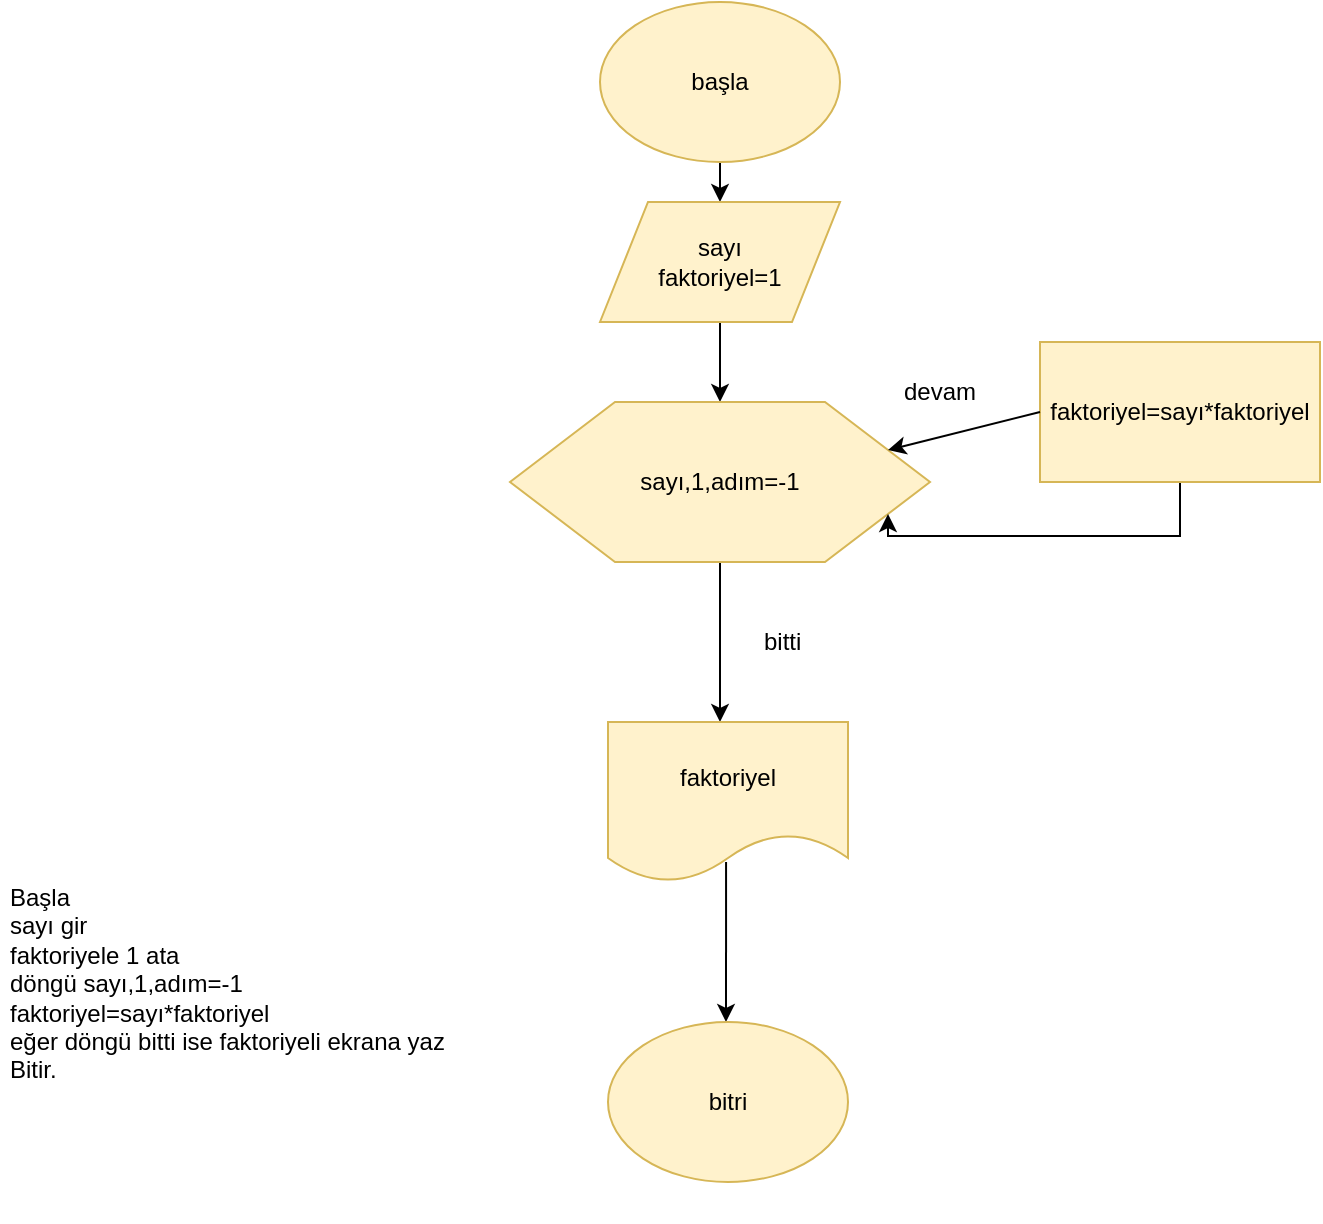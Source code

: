 <mxfile version="12.1.2" type="github" pages="1"><diagram id="Ynpd0vGwh15GpYwBeCQS" name="Page-1"><mxGraphModel dx="854" dy="436" grid="1" gridSize="10" guides="1" tooltips="1" connect="1" arrows="1" fold="1" page="1" pageScale="1" pageWidth="827" pageHeight="1169" math="0" shadow="0"><root><mxCell id="0"/><mxCell id="1" parent="0"/><mxCell id="S_hXR9lK0VCtAMCaYv3l-1" value="&lt;h1&gt;&lt;br&gt;&lt;/h1&gt;&lt;div&gt;Başla&lt;/div&gt;&lt;div&gt;sayı gir&lt;/div&gt;&lt;div&gt;faktoriyele 1 ata&lt;/div&gt;&lt;div&gt;döngü sayı,1,adım=-1&lt;/div&gt;&lt;div&gt;faktoriyel=sayı*faktoriyel&lt;/div&gt;&lt;div&gt;eğer döngü bitti ise faktoriyeli ekrana yaz&lt;/div&gt;&lt;div&gt;Bitir.&lt;/div&gt;&lt;div&gt;&lt;br&gt;&lt;/div&gt;&lt;div&gt;&lt;br&gt;&lt;/div&gt;" style="text;html=1;strokeColor=none;fillColor=none;spacing=5;spacingTop=-20;whiteSpace=wrap;overflow=hidden;rounded=0;" parent="1" vertex="1"><mxGeometry x="70" y="440" width="260" height="220" as="geometry"/></mxCell><mxCell id="S_hXR9lK0VCtAMCaYv3l-4" style="edgeStyle=orthogonalEdgeStyle;rounded=0;orthogonalLoop=1;jettySize=auto;html=1;exitX=0.5;exitY=1;exitDx=0;exitDy=0;entryX=0.5;entryY=0;entryDx=0;entryDy=0;" parent="1" source="S_hXR9lK0VCtAMCaYv3l-2" target="S_hXR9lK0VCtAMCaYv3l-3" edge="1"><mxGeometry relative="1" as="geometry"/></mxCell><mxCell id="S_hXR9lK0VCtAMCaYv3l-2" value="başla" style="ellipse;whiteSpace=wrap;html=1;fillColor=#fff2cc;strokeColor=#d6b656;" parent="1" vertex="1"><mxGeometry x="370" y="50" width="120" height="80" as="geometry"/></mxCell><mxCell id="S_hXR9lK0VCtAMCaYv3l-6" style="edgeStyle=orthogonalEdgeStyle;rounded=0;orthogonalLoop=1;jettySize=auto;html=1;exitX=0.5;exitY=1;exitDx=0;exitDy=0;" parent="1" source="S_hXR9lK0VCtAMCaYv3l-3" target="S_hXR9lK0VCtAMCaYv3l-5" edge="1"><mxGeometry relative="1" as="geometry"/></mxCell><mxCell id="S_hXR9lK0VCtAMCaYv3l-3" value="sayı&lt;br&gt;faktoriyel=1" style="shape=parallelogram;perimeter=parallelogramPerimeter;whiteSpace=wrap;html=1;fillColor=#fff2cc;strokeColor=#d6b656;" parent="1" vertex="1"><mxGeometry x="370" y="150" width="120" height="60" as="geometry"/></mxCell><mxCell id="S_hXR9lK0VCtAMCaYv3l-11" style="edgeStyle=orthogonalEdgeStyle;rounded=0;orthogonalLoop=1;jettySize=auto;html=1;exitX=0.5;exitY=1;exitDx=0;exitDy=0;" parent="1" source="S_hXR9lK0VCtAMCaYv3l-5" edge="1"><mxGeometry relative="1" as="geometry"><mxPoint x="430" y="410" as="targetPoint"/></mxGeometry></mxCell><mxCell id="S_hXR9lK0VCtAMCaYv3l-5" value="sayı,1,adım=-1" style="shape=hexagon;perimeter=hexagonPerimeter2;whiteSpace=wrap;html=1;fillColor=#fff2cc;strokeColor=#d6b656;" parent="1" vertex="1"><mxGeometry x="325" y="250" width="210" height="80" as="geometry"/></mxCell><mxCell id="S_hXR9lK0VCtAMCaYv3l-8" value="devam" style="text;html=1;resizable=0;points=[];autosize=1;align=left;verticalAlign=top;spacingTop=-4;" parent="1" vertex="1"><mxGeometry x="520" y="235" width="50" height="20" as="geometry"/></mxCell><mxCell id="S_hXR9lK0VCtAMCaYv3l-10" style="edgeStyle=orthogonalEdgeStyle;rounded=0;orthogonalLoop=1;jettySize=auto;html=1;exitX=0.5;exitY=1;exitDx=0;exitDy=0;entryX=1;entryY=0.75;entryDx=0;entryDy=0;" parent="1" source="S_hXR9lK0VCtAMCaYv3l-9" target="S_hXR9lK0VCtAMCaYv3l-5" edge="1"><mxGeometry relative="1" as="geometry"><mxPoint x="530" y="317" as="targetPoint"/><Array as="points"><mxPoint x="660" y="317"/><mxPoint x="514" y="317"/></Array></mxGeometry></mxCell><mxCell id="S_hXR9lK0VCtAMCaYv3l-9" value="faktoriyel=sayı*faktoriyel" style="rounded=0;whiteSpace=wrap;html=1;fillColor=#fff2cc;strokeColor=#d6b656;" parent="1" vertex="1"><mxGeometry x="590" y="220" width="140" height="70" as="geometry"/></mxCell><mxCell id="S_hXR9lK0VCtAMCaYv3l-12" value="bitti" style="text;html=1;resizable=0;points=[];autosize=1;align=left;verticalAlign=top;spacingTop=-4;" parent="1" vertex="1"><mxGeometry x="450" y="360" width="30" height="20" as="geometry"/></mxCell><mxCell id="S_hXR9lK0VCtAMCaYv3l-14" value="faktoriyel" style="shape=document;whiteSpace=wrap;html=1;boundedLbl=1;fillColor=#fff2cc;strokeColor=#d6b656;" parent="1" vertex="1"><mxGeometry x="374" y="410" width="120" height="80" as="geometry"/></mxCell><mxCell id="S_hXR9lK0VCtAMCaYv3l-15" value="" style="endArrow=classic;html=1;exitX=0.492;exitY=0.875;exitDx=0;exitDy=0;exitPerimeter=0;" parent="1" source="S_hXR9lK0VCtAMCaYv3l-14" edge="1"><mxGeometry width="50" height="50" relative="1" as="geometry"><mxPoint x="420" y="530" as="sourcePoint"/><mxPoint x="433" y="560" as="targetPoint"/></mxGeometry></mxCell><mxCell id="S_hXR9lK0VCtAMCaYv3l-16" value="bitri" style="ellipse;whiteSpace=wrap;html=1;fillColor=#fff2cc;strokeColor=#d6b656;" parent="1" vertex="1"><mxGeometry x="374" y="560" width="120" height="80" as="geometry"/></mxCell><mxCell id="1rKLG7XVrFv-jV1WBhI8-1" value="" style="endArrow=classic;html=1;exitX=0;exitY=0.5;exitDx=0;exitDy=0;entryX=1;entryY=0.25;entryDx=0;entryDy=0;" edge="1" parent="1" source="S_hXR9lK0VCtAMCaYv3l-9" target="S_hXR9lK0VCtAMCaYv3l-5"><mxGeometry width="50" height="50" relative="1" as="geometry"><mxPoint x="630" y="180" as="sourcePoint"/><mxPoint x="560" y="230" as="targetPoint"/></mxGeometry></mxCell></root></mxGraphModel></diagram></mxfile>